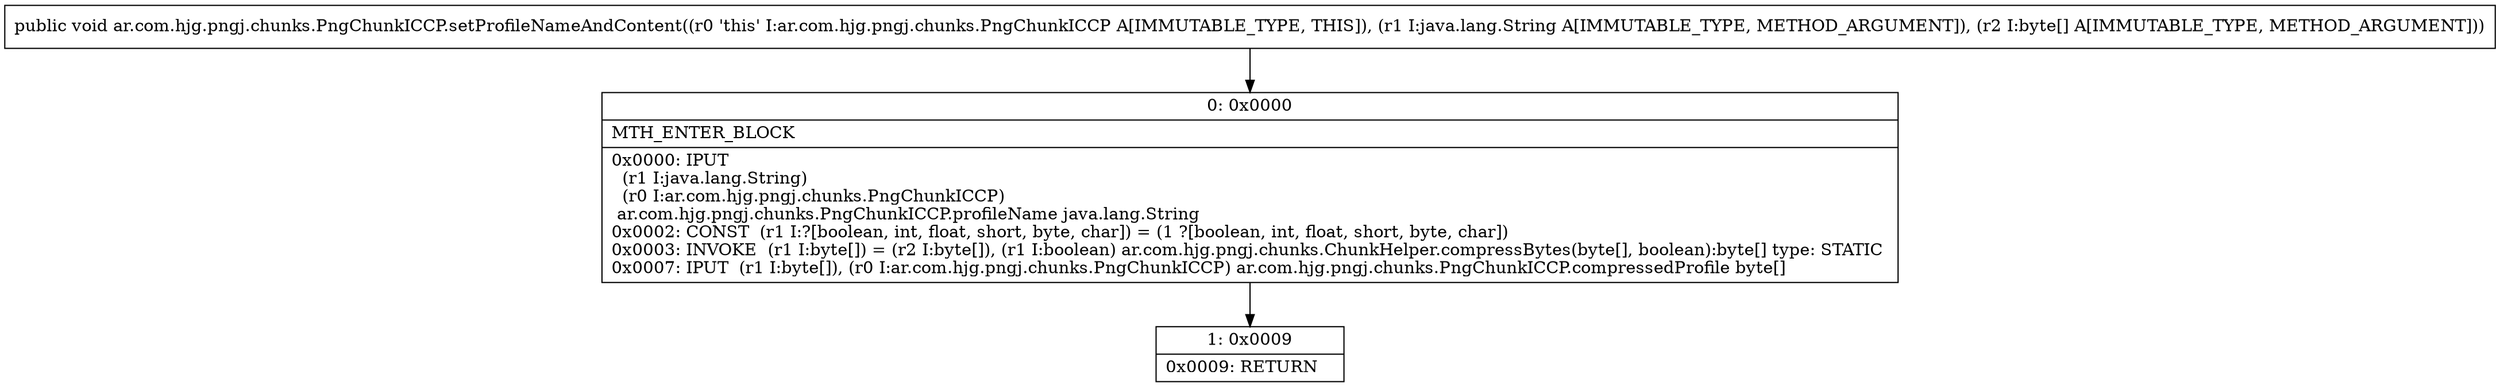digraph "CFG forar.com.hjg.pngj.chunks.PngChunkICCP.setProfileNameAndContent(Ljava\/lang\/String;[B)V" {
Node_0 [shape=record,label="{0\:\ 0x0000|MTH_ENTER_BLOCK\l|0x0000: IPUT  \l  (r1 I:java.lang.String)\l  (r0 I:ar.com.hjg.pngj.chunks.PngChunkICCP)\l ar.com.hjg.pngj.chunks.PngChunkICCP.profileName java.lang.String \l0x0002: CONST  (r1 I:?[boolean, int, float, short, byte, char]) = (1 ?[boolean, int, float, short, byte, char]) \l0x0003: INVOKE  (r1 I:byte[]) = (r2 I:byte[]), (r1 I:boolean) ar.com.hjg.pngj.chunks.ChunkHelper.compressBytes(byte[], boolean):byte[] type: STATIC \l0x0007: IPUT  (r1 I:byte[]), (r0 I:ar.com.hjg.pngj.chunks.PngChunkICCP) ar.com.hjg.pngj.chunks.PngChunkICCP.compressedProfile byte[] \l}"];
Node_1 [shape=record,label="{1\:\ 0x0009|0x0009: RETURN   \l}"];
MethodNode[shape=record,label="{public void ar.com.hjg.pngj.chunks.PngChunkICCP.setProfileNameAndContent((r0 'this' I:ar.com.hjg.pngj.chunks.PngChunkICCP A[IMMUTABLE_TYPE, THIS]), (r1 I:java.lang.String A[IMMUTABLE_TYPE, METHOD_ARGUMENT]), (r2 I:byte[] A[IMMUTABLE_TYPE, METHOD_ARGUMENT])) }"];
MethodNode -> Node_0;
Node_0 -> Node_1;
}

